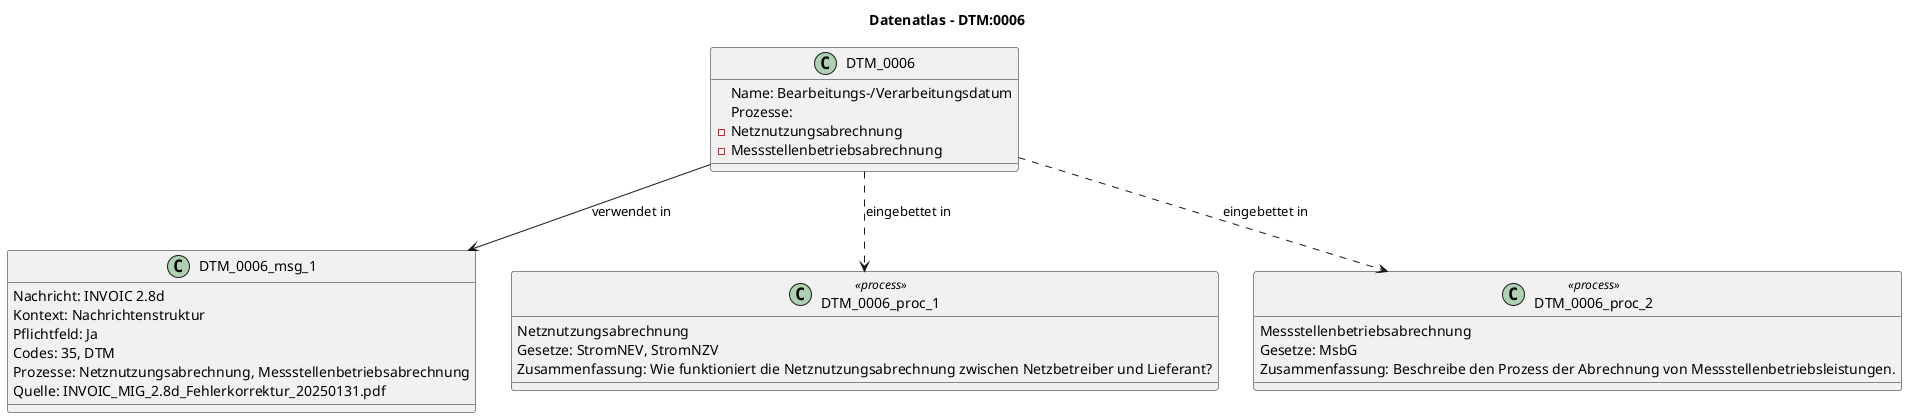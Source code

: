 @startuml
title Datenatlas – DTM:0006
class DTM_0006 {
  Name: Bearbeitungs-/Verarbeitungsdatum
  Prozesse:
    - Netznutzungsabrechnung
    - Messstellenbetriebsabrechnung
}
class DTM_0006_msg_1 {
  Nachricht: INVOIC 2.8d
  Kontext: Nachrichtenstruktur
  Pflichtfeld: Ja
  Codes: 35, DTM
  Prozesse: Netznutzungsabrechnung, Messstellenbetriebsabrechnung
  Quelle: INVOIC_MIG_2.8d_Fehlerkorrektur_20250131.pdf
}
DTM_0006 --> DTM_0006_msg_1 : verwendet in
class DTM_0006_proc_1 <<process>> {
  Netznutzungsabrechnung
  Gesetze: StromNEV, StromNZV
  Zusammenfassung: Wie funktioniert die Netznutzungsabrechnung zwischen Netzbetreiber und Lieferant?
}
DTM_0006 ..> DTM_0006_proc_1 : eingebettet in
class DTM_0006_proc_2 <<process>> {
  Messstellenbetriebsabrechnung
  Gesetze: MsbG
  Zusammenfassung: Beschreibe den Prozess der Abrechnung von Messstellenbetriebsleistungen.
}
DTM_0006 ..> DTM_0006_proc_2 : eingebettet in
@enduml